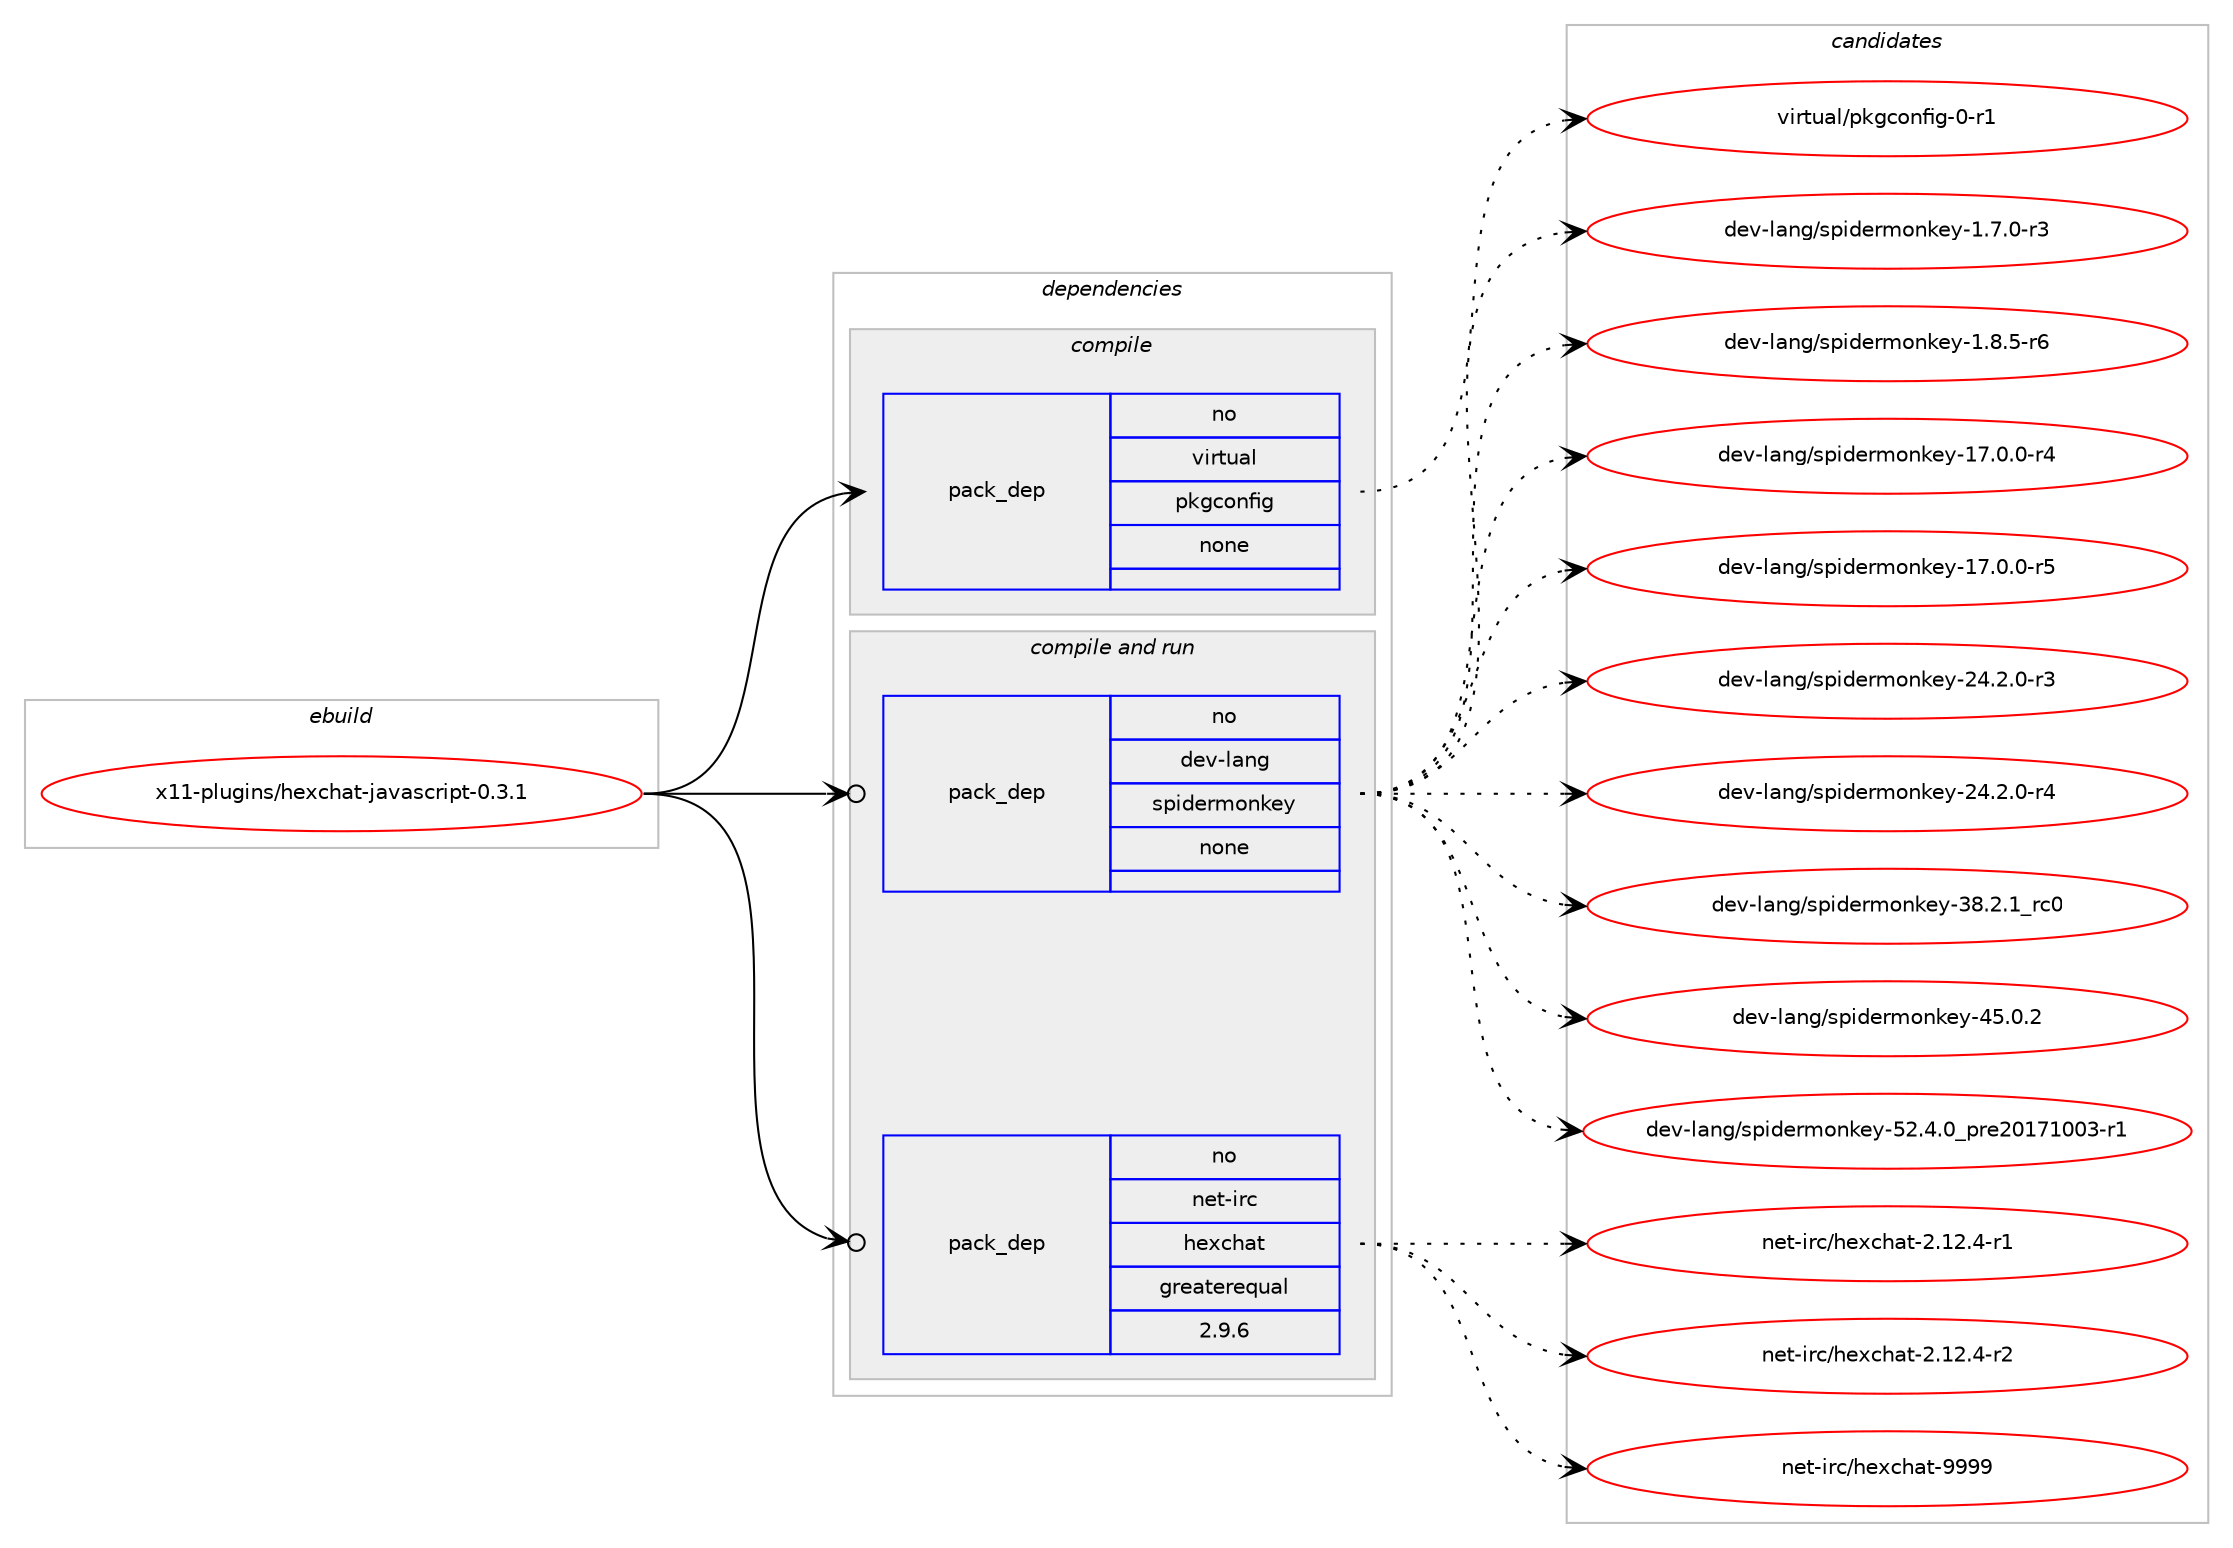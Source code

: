 digraph prolog {

# *************
# Graph options
# *************

newrank=true;
concentrate=true;
compound=true;
graph [rankdir=LR,fontname=Helvetica,fontsize=10,ranksep=1.5];#, ranksep=2.5, nodesep=0.2];
edge  [arrowhead=vee];
node  [fontname=Helvetica,fontsize=10];

# **********
# The ebuild
# **********

subgraph cluster_leftcol {
color=gray;
rank=same;
label=<<i>ebuild</i>>;
id [label="x11-plugins/hexchat-javascript-0.3.1", color=red, width=4, href="../x11-plugins/hexchat-javascript-0.3.1.svg"];
}

# ****************
# The dependencies
# ****************

subgraph cluster_midcol {
color=gray;
label=<<i>dependencies</i>>;
subgraph cluster_compile {
fillcolor="#eeeeee";
style=filled;
label=<<i>compile</i>>;
subgraph pack392979 {
dependency526430 [label=<<TABLE BORDER="0" CELLBORDER="1" CELLSPACING="0" CELLPADDING="4" WIDTH="220"><TR><TD ROWSPAN="6" CELLPADDING="30">pack_dep</TD></TR><TR><TD WIDTH="110">no</TD></TR><TR><TD>virtual</TD></TR><TR><TD>pkgconfig</TD></TR><TR><TD>none</TD></TR><TR><TD></TD></TR></TABLE>>, shape=none, color=blue];
}
id:e -> dependency526430:w [weight=20,style="solid",arrowhead="vee"];
}
subgraph cluster_compileandrun {
fillcolor="#eeeeee";
style=filled;
label=<<i>compile and run</i>>;
subgraph pack392980 {
dependency526431 [label=<<TABLE BORDER="0" CELLBORDER="1" CELLSPACING="0" CELLPADDING="4" WIDTH="220"><TR><TD ROWSPAN="6" CELLPADDING="30">pack_dep</TD></TR><TR><TD WIDTH="110">no</TD></TR><TR><TD>dev-lang</TD></TR><TR><TD>spidermonkey</TD></TR><TR><TD>none</TD></TR><TR><TD></TD></TR></TABLE>>, shape=none, color=blue];
}
id:e -> dependency526431:w [weight=20,style="solid",arrowhead="odotvee"];
subgraph pack392981 {
dependency526432 [label=<<TABLE BORDER="0" CELLBORDER="1" CELLSPACING="0" CELLPADDING="4" WIDTH="220"><TR><TD ROWSPAN="6" CELLPADDING="30">pack_dep</TD></TR><TR><TD WIDTH="110">no</TD></TR><TR><TD>net-irc</TD></TR><TR><TD>hexchat</TD></TR><TR><TD>greaterequal</TD></TR><TR><TD>2.9.6</TD></TR></TABLE>>, shape=none, color=blue];
}
id:e -> dependency526432:w [weight=20,style="solid",arrowhead="odotvee"];
}
subgraph cluster_run {
fillcolor="#eeeeee";
style=filled;
label=<<i>run</i>>;
}
}

# **************
# The candidates
# **************

subgraph cluster_choices {
rank=same;
color=gray;
label=<<i>candidates</i>>;

subgraph choice392979 {
color=black;
nodesep=1;
choice11810511411611797108471121071039911111010210510345484511449 [label="virtual/pkgconfig-0-r1", color=red, width=4,href="../virtual/pkgconfig-0-r1.svg"];
dependency526430:e -> choice11810511411611797108471121071039911111010210510345484511449:w [style=dotted,weight="100"];
}
subgraph choice392980 {
color=black;
nodesep=1;
choice1001011184510897110103471151121051001011141091111101071011214549465546484511451 [label="dev-lang/spidermonkey-1.7.0-r3", color=red, width=4,href="../dev-lang/spidermonkey-1.7.0-r3.svg"];
choice1001011184510897110103471151121051001011141091111101071011214549465646534511454 [label="dev-lang/spidermonkey-1.8.5-r6", color=red, width=4,href="../dev-lang/spidermonkey-1.8.5-r6.svg"];
choice100101118451089711010347115112105100101114109111110107101121454955464846484511452 [label="dev-lang/spidermonkey-17.0.0-r4", color=red, width=4,href="../dev-lang/spidermonkey-17.0.0-r4.svg"];
choice100101118451089711010347115112105100101114109111110107101121454955464846484511453 [label="dev-lang/spidermonkey-17.0.0-r5", color=red, width=4,href="../dev-lang/spidermonkey-17.0.0-r5.svg"];
choice100101118451089711010347115112105100101114109111110107101121455052465046484511451 [label="dev-lang/spidermonkey-24.2.0-r3", color=red, width=4,href="../dev-lang/spidermonkey-24.2.0-r3.svg"];
choice100101118451089711010347115112105100101114109111110107101121455052465046484511452 [label="dev-lang/spidermonkey-24.2.0-r4", color=red, width=4,href="../dev-lang/spidermonkey-24.2.0-r4.svg"];
choice10010111845108971101034711511210510010111410911111010710112145515646504649951149948 [label="dev-lang/spidermonkey-38.2.1_rc0", color=red, width=4,href="../dev-lang/spidermonkey-38.2.1_rc0.svg"];
choice10010111845108971101034711511210510010111410911111010710112145525346484650 [label="dev-lang/spidermonkey-45.0.2", color=red, width=4,href="../dev-lang/spidermonkey-45.0.2.svg"];
choice100101118451089711010347115112105100101114109111110107101121455350465246489511211410150484955494848514511449 [label="dev-lang/spidermonkey-52.4.0_pre20171003-r1", color=red, width=4,href="../dev-lang/spidermonkey-52.4.0_pre20171003-r1.svg"];
dependency526431:e -> choice1001011184510897110103471151121051001011141091111101071011214549465546484511451:w [style=dotted,weight="100"];
dependency526431:e -> choice1001011184510897110103471151121051001011141091111101071011214549465646534511454:w [style=dotted,weight="100"];
dependency526431:e -> choice100101118451089711010347115112105100101114109111110107101121454955464846484511452:w [style=dotted,weight="100"];
dependency526431:e -> choice100101118451089711010347115112105100101114109111110107101121454955464846484511453:w [style=dotted,weight="100"];
dependency526431:e -> choice100101118451089711010347115112105100101114109111110107101121455052465046484511451:w [style=dotted,weight="100"];
dependency526431:e -> choice100101118451089711010347115112105100101114109111110107101121455052465046484511452:w [style=dotted,weight="100"];
dependency526431:e -> choice10010111845108971101034711511210510010111410911111010710112145515646504649951149948:w [style=dotted,weight="100"];
dependency526431:e -> choice10010111845108971101034711511210510010111410911111010710112145525346484650:w [style=dotted,weight="100"];
dependency526431:e -> choice100101118451089711010347115112105100101114109111110107101121455350465246489511211410150484955494848514511449:w [style=dotted,weight="100"];
}
subgraph choice392981 {
color=black;
nodesep=1;
choice1101011164510511499471041011209910497116455046495046524511449 [label="net-irc/hexchat-2.12.4-r1", color=red, width=4,href="../net-irc/hexchat-2.12.4-r1.svg"];
choice1101011164510511499471041011209910497116455046495046524511450 [label="net-irc/hexchat-2.12.4-r2", color=red, width=4,href="../net-irc/hexchat-2.12.4-r2.svg"];
choice11010111645105114994710410112099104971164557575757 [label="net-irc/hexchat-9999", color=red, width=4,href="../net-irc/hexchat-9999.svg"];
dependency526432:e -> choice1101011164510511499471041011209910497116455046495046524511449:w [style=dotted,weight="100"];
dependency526432:e -> choice1101011164510511499471041011209910497116455046495046524511450:w [style=dotted,weight="100"];
dependency526432:e -> choice11010111645105114994710410112099104971164557575757:w [style=dotted,weight="100"];
}
}

}
